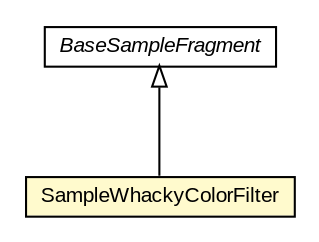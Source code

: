 #!/usr/local/bin/dot
#
# Class diagram 
# Generated by UMLGraph version R5_6-24-gf6e263 (http://www.umlgraph.org/)
#

digraph G {
	edge [fontname="arial",fontsize=10,labelfontname="arial",labelfontsize=10];
	node [fontname="arial",fontsize=10,shape=plaintext];
	nodesep=0.25;
	ranksep=0.5;
	// org.osmdroid.samplefragments.BaseSampleFragment
	c94668 [label=<<table title="org.osmdroid.samplefragments.BaseSampleFragment" border="0" cellborder="1" cellspacing="0" cellpadding="2" port="p" href="../BaseSampleFragment.html">
		<tr><td><table border="0" cellspacing="0" cellpadding="1">
<tr><td align="center" balign="center"><font face="arial italic"> BaseSampleFragment </font></td></tr>
		</table></td></tr>
		</table>>, URL="../BaseSampleFragment.html", fontname="arial", fontcolor="black", fontsize=10.0];
	// org.osmdroid.samplefragments.tilesources.SampleWhackyColorFilter
	c94718 [label=<<table title="org.osmdroid.samplefragments.tilesources.SampleWhackyColorFilter" border="0" cellborder="1" cellspacing="0" cellpadding="2" port="p" bgcolor="lemonChiffon" href="./SampleWhackyColorFilter.html">
		<tr><td><table border="0" cellspacing="0" cellpadding="1">
<tr><td align="center" balign="center"> SampleWhackyColorFilter </td></tr>
		</table></td></tr>
		</table>>, URL="./SampleWhackyColorFilter.html", fontname="arial", fontcolor="black", fontsize=10.0];
	//org.osmdroid.samplefragments.tilesources.SampleWhackyColorFilter extends org.osmdroid.samplefragments.BaseSampleFragment
	c94668:p -> c94718:p [dir=back,arrowtail=empty];
}

